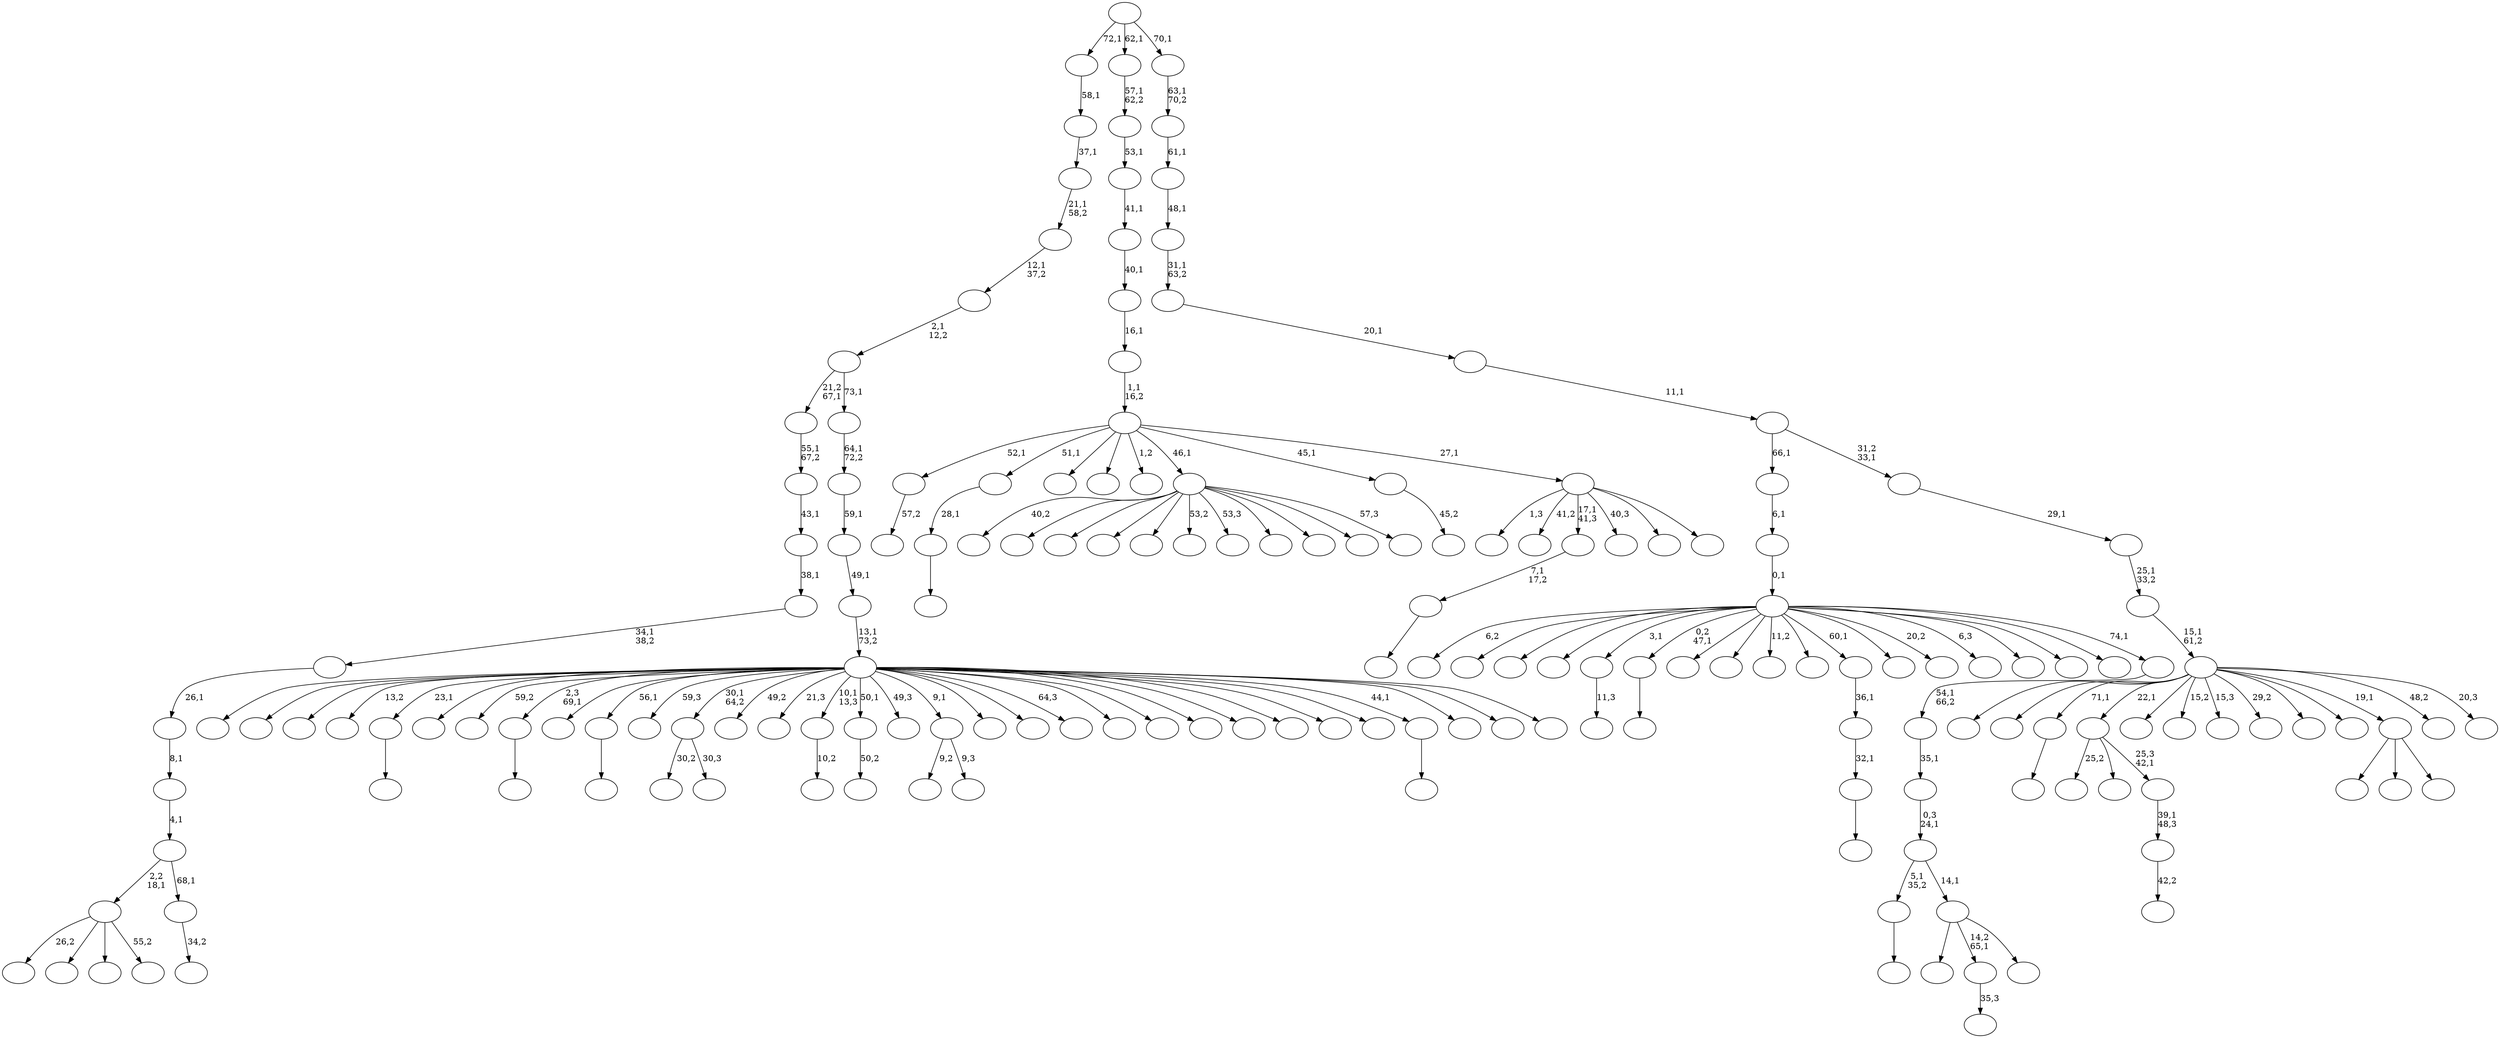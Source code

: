 digraph T {
	175 [label=""]
	174 [label=""]
	173 [label=""]
	172 [label=""]
	171 [label=""]
	170 [label=""]
	169 [label=""]
	168 [label=""]
	167 [label=""]
	166 [label=""]
	165 [label=""]
	164 [label=""]
	163 [label=""]
	162 [label=""]
	161 [label=""]
	160 [label=""]
	159 [label=""]
	158 [label=""]
	157 [label=""]
	156 [label=""]
	155 [label=""]
	154 [label=""]
	153 [label=""]
	152 [label=""]
	151 [label=""]
	150 [label=""]
	149 [label=""]
	148 [label=""]
	147 [label=""]
	146 [label=""]
	145 [label=""]
	144 [label=""]
	143 [label=""]
	142 [label=""]
	141 [label=""]
	140 [label=""]
	139 [label=""]
	138 [label=""]
	137 [label=""]
	136 [label=""]
	135 [label=""]
	134 [label=""]
	133 [label=""]
	132 [label=""]
	131 [label=""]
	130 [label=""]
	129 [label=""]
	128 [label=""]
	127 [label=""]
	126 [label=""]
	125 [label=""]
	124 [label=""]
	123 [label=""]
	122 [label=""]
	121 [label=""]
	120 [label=""]
	119 [label=""]
	118 [label=""]
	117 [label=""]
	116 [label=""]
	115 [label=""]
	114 [label=""]
	113 [label=""]
	112 [label=""]
	111 [label=""]
	110 [label=""]
	109 [label=""]
	108 [label=""]
	107 [label=""]
	106 [label=""]
	105 [label=""]
	104 [label=""]
	103 [label=""]
	102 [label=""]
	101 [label=""]
	100 [label=""]
	99 [label=""]
	98 [label=""]
	97 [label=""]
	96 [label=""]
	95 [label=""]
	94 [label=""]
	93 [label=""]
	92 [label=""]
	91 [label=""]
	90 [label=""]
	89 [label=""]
	88 [label=""]
	87 [label=""]
	86 [label=""]
	85 [label=""]
	84 [label=""]
	83 [label=""]
	82 [label=""]
	81 [label=""]
	80 [label=""]
	79 [label=""]
	78 [label=""]
	77 [label=""]
	76 [label=""]
	75 [label=""]
	74 [label=""]
	73 [label=""]
	72 [label=""]
	71 [label=""]
	70 [label=""]
	69 [label=""]
	68 [label=""]
	67 [label=""]
	66 [label=""]
	65 [label=""]
	64 [label=""]
	63 [label=""]
	62 [label=""]
	61 [label=""]
	60 [label=""]
	59 [label=""]
	58 [label=""]
	57 [label=""]
	56 [label=""]
	55 [label=""]
	54 [label=""]
	53 [label=""]
	52 [label=""]
	51 [label=""]
	50 [label=""]
	49 [label=""]
	48 [label=""]
	47 [label=""]
	46 [label=""]
	45 [label=""]
	44 [label=""]
	43 [label=""]
	42 [label=""]
	41 [label=""]
	40 [label=""]
	39 [label=""]
	38 [label=""]
	37 [label=""]
	36 [label=""]
	35 [label=""]
	34 [label=""]
	33 [label=""]
	32 [label=""]
	31 [label=""]
	30 [label=""]
	29 [label=""]
	28 [label=""]
	27 [label=""]
	26 [label=""]
	25 [label=""]
	24 [label=""]
	23 [label=""]
	22 [label=""]
	21 [label=""]
	20 [label=""]
	19 [label=""]
	18 [label=""]
	17 [label=""]
	16 [label=""]
	15 [label=""]
	14 [label=""]
	13 [label=""]
	12 [label=""]
	11 [label=""]
	10 [label=""]
	9 [label=""]
	8 [label=""]
	7 [label=""]
	6 [label=""]
	5 [label=""]
	4 [label=""]
	3 [label=""]
	2 [label=""]
	1 [label=""]
	0 [label=""]
	162 -> 163 [label="57,2"]
	159 -> 160 [label=""]
	158 -> 159 [label="28,1"]
	149 -> 150 [label=""]
	142 -> 143 [label="11,3"]
	139 -> 140 [label=""]
	136 -> 137 [label=""]
	135 -> 136 [label="7,1\n17,2"]
	131 -> 132 [label=""]
	127 -> 128 [label=""]
	121 -> 122 [label=""]
	117 -> 118 [label="42,2"]
	116 -> 117 [label="39,1\n48,3"]
	115 -> 156 [label="25,2"]
	115 -> 151 [label=""]
	115 -> 116 [label="25,3\n42,1"]
	109 -> 154 [label="30,2"]
	109 -> 110 [label="30,3"]
	105 -> 174 [label="40,2"]
	105 -> 165 [label=""]
	105 -> 155 [label=""]
	105 -> 146 [label=""]
	105 -> 134 [label=""]
	105 -> 130 [label="53,2"]
	105 -> 125 [label="53,3"]
	105 -> 124 [label=""]
	105 -> 113 [label=""]
	105 -> 112 [label=""]
	105 -> 106 [label="57,3"]
	103 -> 104 [label="10,2"]
	100 -> 101 [label=""]
	99 -> 100 [label="32,1"]
	98 -> 99 [label="36,1"]
	94 -> 95 [label="50,2"]
	91 -> 166 [label="9,2"]
	91 -> 92 [label="9,3"]
	86 -> 87 [label=""]
	82 -> 83 [label="45,2"]
	69 -> 148 [label="26,2"]
	69 -> 141 [label=""]
	69 -> 79 [label=""]
	69 -> 70 [label="55,2"]
	67 -> 68 [label="34,2"]
	66 -> 69 [label="2,2\n18,1"]
	66 -> 67 [label="68,1"]
	65 -> 66 [label="4,1"]
	64 -> 65 [label="8,1"]
	63 -> 64 [label="26,1"]
	62 -> 63 [label="34,1\n38,2"]
	61 -> 62 [label="38,1"]
	60 -> 61 [label="43,1"]
	59 -> 60 [label="55,1\n67,2"]
	52 -> 172 [label=""]
	52 -> 164 [label=""]
	52 -> 53 [label=""]
	47 -> 48 [label=""]
	44 -> 45 [label="35,3"]
	42 -> 58 [label=""]
	42 -> 44 [label="14,2\n65,1"]
	42 -> 43 [label=""]
	41 -> 86 [label="5,1\n35,2"]
	41 -> 42 [label="14,1"]
	40 -> 41 [label="0,3\n24,1"]
	39 -> 40 [label="35,1"]
	38 -> 39 [label="54,1\n66,2"]
	37 -> 171 [label="6,2"]
	37 -> 168 [label=""]
	37 -> 161 [label=""]
	37 -> 144 [label=""]
	37 -> 142 [label="3,1"]
	37 -> 139 [label="0,2\n47,1"]
	37 -> 138 [label=""]
	37 -> 120 [label=""]
	37 -> 119 [label="11,2"]
	37 -> 102 [label=""]
	37 -> 98 [label="60,1"]
	37 -> 96 [label=""]
	37 -> 85 [label="20,2"]
	37 -> 80 [label="6,3"]
	37 -> 72 [label=""]
	37 -> 56 [label=""]
	37 -> 49 [label=""]
	37 -> 38 [label="74,1"]
	36 -> 37 [label="0,1"]
	35 -> 36 [label="6,1"]
	32 -> 173 [label=""]
	32 -> 170 [label=""]
	32 -> 169 [label=""]
	32 -> 153 [label="13,2"]
	32 -> 149 [label="23,1"]
	32 -> 147 [label=""]
	32 -> 145 [label="59,2"]
	32 -> 127 [label="2,3\n69,1"]
	32 -> 126 [label=""]
	32 -> 121 [label="56,1"]
	32 -> 111 [label="59,3"]
	32 -> 109 [label="30,1\n64,2"]
	32 -> 108 [label="49,2"]
	32 -> 107 [label="21,3"]
	32 -> 103 [label="10,1\n13,3"]
	32 -> 94 [label="50,1"]
	32 -> 93 [label="49,3"]
	32 -> 91 [label="9,1"]
	32 -> 90 [label=""]
	32 -> 89 [label=""]
	32 -> 84 [label="64,3"]
	32 -> 81 [label=""]
	32 -> 78 [label=""]
	32 -> 76 [label=""]
	32 -> 74 [label=""]
	32 -> 71 [label=""]
	32 -> 57 [label=""]
	32 -> 51 [label=""]
	32 -> 47 [label="44,1"]
	32 -> 46 [label=""]
	32 -> 34 [label=""]
	32 -> 33 [label=""]
	31 -> 32 [label="13,1\n73,2"]
	30 -> 31 [label="49,1"]
	29 -> 30 [label="59,1"]
	28 -> 29 [label="64,1\n72,2"]
	27 -> 59 [label="21,2\n67,1"]
	27 -> 28 [label="73,1"]
	26 -> 27 [label="2,1\n12,2"]
	25 -> 26 [label="12,1\n37,2"]
	24 -> 25 [label="21,1\n58,2"]
	23 -> 24 [label="37,1"]
	22 -> 23 [label="58,1"]
	20 -> 175 [label="1,3"]
	20 -> 152 [label="41,2"]
	20 -> 135 [label="17,1\n41,3"]
	20 -> 123 [label="40,3"]
	20 -> 97 [label=""]
	20 -> 21 [label=""]
	19 -> 162 [label="52,1"]
	19 -> 158 [label="51,1"]
	19 -> 157 [label=""]
	19 -> 129 [label=""]
	19 -> 114 [label="1,2"]
	19 -> 105 [label="46,1"]
	19 -> 82 [label="45,1"]
	19 -> 20 [label="27,1"]
	18 -> 19 [label="1,1\n16,2"]
	17 -> 18 [label="16,1"]
	16 -> 17 [label="40,1"]
	15 -> 16 [label="41,1"]
	14 -> 15 [label="53,1"]
	13 -> 14 [label="57,1\n62,2"]
	11 -> 167 [label=""]
	11 -> 133 [label=""]
	11 -> 131 [label="71,1"]
	11 -> 115 [label="22,1"]
	11 -> 88 [label=""]
	11 -> 77 [label="15,2"]
	11 -> 75 [label="15,3"]
	11 -> 73 [label="29,2"]
	11 -> 55 [label=""]
	11 -> 54 [label=""]
	11 -> 52 [label="19,1"]
	11 -> 50 [label="48,2"]
	11 -> 12 [label="20,3"]
	10 -> 11 [label="15,1\n61,2"]
	9 -> 10 [label="25,1\n33,2"]
	8 -> 9 [label="29,1"]
	7 -> 35 [label="66,1"]
	7 -> 8 [label="31,2\n33,1"]
	6 -> 7 [label="11,1"]
	5 -> 6 [label="20,1"]
	4 -> 5 [label="31,1\n63,2"]
	3 -> 4 [label="48,1"]
	2 -> 3 [label="61,1"]
	1 -> 2 [label="63,1\n70,2"]
	0 -> 22 [label="72,1"]
	0 -> 13 [label="62,1"]
	0 -> 1 [label="70,1"]
}
